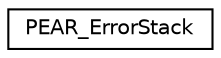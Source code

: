 digraph "Graphical Class Hierarchy"
{
 // LATEX_PDF_SIZE
  edge [fontname="Helvetica",fontsize="10",labelfontname="Helvetica",labelfontsize="10"];
  node [fontname="Helvetica",fontsize="10",shape=record];
  rankdir="LR";
  Node0 [label="PEAR_ErrorStack",height=0.2,width=0.4,color="black", fillcolor="white", style="filled",URL="$classPEAR__ErrorStack.html",tooltip=" "];
}
